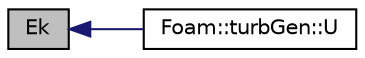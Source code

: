 digraph "Ek"
{
  bgcolor="transparent";
  edge [fontname="Helvetica",fontsize="10",labelfontname="Helvetica",labelfontsize="10"];
  node [fontname="Helvetica",fontsize="10",shape=record];
  rankdir="LR";
  Node1 [label="Ek",height=0.2,width=0.4,color="black", fillcolor="grey75", style="filled", fontcolor="black"];
  Node1 -> Node2 [dir="back",color="midnightblue",fontsize="10",style="solid",fontname="Helvetica"];
  Node2 [label="Foam::turbGen::U",height=0.2,width=0.4,color="black",URL="$a02787.html#ac16b5b99bbcb4a4593ac66c206ec681c",tooltip="Generate and return a velocity field. "];
}
